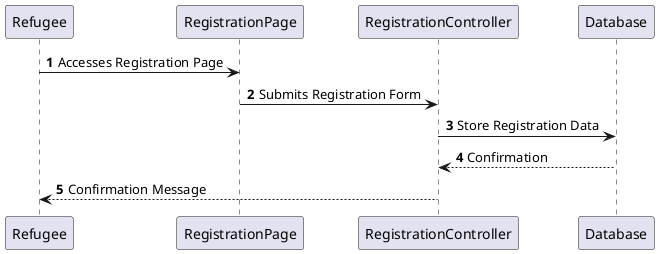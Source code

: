 @startuml

autonumber

Refugee -> RegistrationPage: Accesses Registration Page
RegistrationPage -> RegistrationController: Submits Registration Form
RegistrationController -> Database: Store Registration Data
Database --> RegistrationController: Confirmation
RegistrationController --> Refugee: Confirmation Message

@enduml
